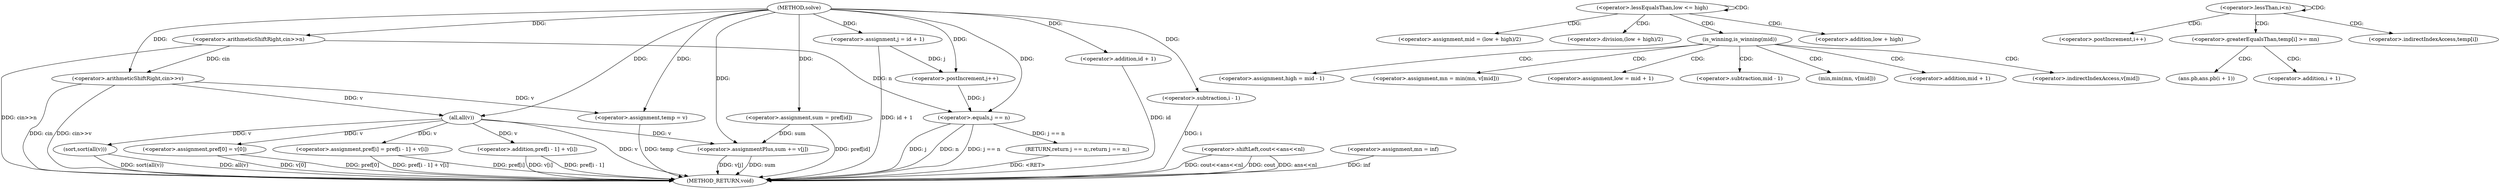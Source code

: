 digraph "solve" {  
"1000342" [label = "(METHOD,solve)" ]
"1000492" [label = "(METHOD_RETURN,void)" ]
"1000345" [label = "(<operator>.arithmeticShiftRight,cin>>n)" ]
"1000349" [label = "(<operator>.arithmeticShiftRight,cin>>v)" ]
"1000353" [label = "(<operator>.assignment,temp = v)" ]
"1000356" [label = "(sort,sort(all(v)))" ]
"1000360" [label = "(<operator>.assignment,pref[0] = v[0])" ]
"1000367" [label = "(<operator>.assignment,pref[i] = pref[i - 1] + v[i])" ]
"1000487" [label = "(<operator>.shiftLeft,cout<<ans<<nl)" ]
"1000382" [label = "(<operator>.assignment,sum = pref[id])" ]
"1000388" [label = "(<operator>.assignment,j = id + 1)" ]
"1000401" [label = "(RETURN,return j == n;,return j == n;)" ]
"1000411" [label = "(<operator>.assignment,mn = inf)" ]
"1000357" [label = "(all,all(v))" ]
"1000371" [label = "(<operator>.addition,pref[i - 1] + v[i])" ]
"1000394" [label = "(<operator>.assignmentPlus,sum += v[j])" ]
"1000399" [label = "(<operator>.postIncrement,j++)" ]
"1000402" [label = "(<operator>.equals,j == n)" ]
"1000390" [label = "(<operator>.addition,id + 1)" ]
"1000374" [label = "(<operator>.subtraction,i - 1)" ]
"1000425" [label = "(<operator>.lessEqualsThan,low <= high)" ]
"1000465" [label = "(<operator>.lessThan,i<n)" ]
"1000468" [label = "(<operator>.postIncrement,i++)" ]
"1000430" [label = "(<operator>.assignment,mid = (low + high)/2)" ]
"1000432" [label = "(<operator>.division,(low + high)/2)" ]
"1000438" [label = "(is_winning,is_winning(mid))" ]
"1000472" [label = "(<operator>.greaterEqualsThan,temp[i] >= mn)" ]
"1000477" [label = "(ans.pb,ans.pb(i + 1))" ]
"1000433" [label = "(<operator>.addition,low + high)" ]
"1000441" [label = "(<operator>.assignment,high = mid - 1)" ]
"1000446" [label = "(<operator>.assignment,mn = min(mn, v[mid]))" ]
"1000454" [label = "(<operator>.assignment,low = mid + 1)" ]
"1000473" [label = "(<operator>.indirectIndexAccess,temp[i])" ]
"1000478" [label = "(<operator>.addition,i + 1)" ]
"1000443" [label = "(<operator>.subtraction,mid - 1)" ]
"1000448" [label = "(min,min(mn, v[mid]))" ]
"1000456" [label = "(<operator>.addition,mid + 1)" ]
"1000450" [label = "(<operator>.indirectIndexAccess,v[mid])" ]
  "1000345" -> "1000492"  [ label = "DDG: cin>>n"] 
  "1000349" -> "1000492"  [ label = "DDG: cin"] 
  "1000349" -> "1000492"  [ label = "DDG: cin>>v"] 
  "1000353" -> "1000492"  [ label = "DDG: temp"] 
  "1000357" -> "1000492"  [ label = "DDG: v"] 
  "1000356" -> "1000492"  [ label = "DDG: all(v)"] 
  "1000356" -> "1000492"  [ label = "DDG: sort(all(v))"] 
  "1000360" -> "1000492"  [ label = "DDG: pref[0]"] 
  "1000360" -> "1000492"  [ label = "DDG: v[0]"] 
  "1000367" -> "1000492"  [ label = "DDG: pref[i]"] 
  "1000374" -> "1000492"  [ label = "DDG: i"] 
  "1000371" -> "1000492"  [ label = "DDG: pref[i - 1]"] 
  "1000371" -> "1000492"  [ label = "DDG: v[i]"] 
  "1000367" -> "1000492"  [ label = "DDG: pref[i - 1] + v[i]"] 
  "1000382" -> "1000492"  [ label = "DDG: pref[id]"] 
  "1000390" -> "1000492"  [ label = "DDG: id"] 
  "1000388" -> "1000492"  [ label = "DDG: id + 1"] 
  "1000394" -> "1000492"  [ label = "DDG: sum"] 
  "1000394" -> "1000492"  [ label = "DDG: v[j]"] 
  "1000402" -> "1000492"  [ label = "DDG: j"] 
  "1000402" -> "1000492"  [ label = "DDG: n"] 
  "1000402" -> "1000492"  [ label = "DDG: j == n"] 
  "1000487" -> "1000492"  [ label = "DDG: cout<<ans<<nl"] 
  "1000487" -> "1000492"  [ label = "DDG: cout"] 
  "1000487" -> "1000492"  [ label = "DDG: ans<<nl"] 
  "1000401" -> "1000492"  [ label = "DDG: <RET>"] 
  "1000411" -> "1000492"  [ label = "DDG: inf"] 
  "1000349" -> "1000353"  [ label = "DDG: v"] 
  "1000342" -> "1000353"  [ label = "DDG: "] 
  "1000357" -> "1000360"  [ label = "DDG: v"] 
  "1000357" -> "1000367"  [ label = "DDG: v"] 
  "1000342" -> "1000345"  [ label = "DDG: "] 
  "1000345" -> "1000349"  [ label = "DDG: cin"] 
  "1000342" -> "1000349"  [ label = "DDG: "] 
  "1000357" -> "1000356"  [ label = "DDG: v"] 
  "1000342" -> "1000388"  [ label = "DDG: "] 
  "1000402" -> "1000401"  [ label = "DDG: j == n"] 
  "1000342" -> "1000357"  [ label = "DDG: "] 
  "1000349" -> "1000357"  [ label = "DDG: v"] 
  "1000357" -> "1000371"  [ label = "DDG: v"] 
  "1000342" -> "1000382"  [ label = "DDG: "] 
  "1000357" -> "1000394"  [ label = "DDG: v"] 
  "1000342" -> "1000390"  [ label = "DDG: "] 
  "1000382" -> "1000394"  [ label = "DDG: sum"] 
  "1000342" -> "1000394"  [ label = "DDG: "] 
  "1000388" -> "1000399"  [ label = "DDG: j"] 
  "1000342" -> "1000399"  [ label = "DDG: "] 
  "1000399" -> "1000402"  [ label = "DDG: j"] 
  "1000342" -> "1000402"  [ label = "DDG: "] 
  "1000345" -> "1000402"  [ label = "DDG: n"] 
  "1000342" -> "1000374"  [ label = "DDG: "] 
  "1000425" -> "1000430"  [ label = "CDG: "] 
  "1000425" -> "1000425"  [ label = "CDG: "] 
  "1000425" -> "1000438"  [ label = "CDG: "] 
  "1000425" -> "1000432"  [ label = "CDG: "] 
  "1000425" -> "1000433"  [ label = "CDG: "] 
  "1000465" -> "1000465"  [ label = "CDG: "] 
  "1000465" -> "1000473"  [ label = "CDG: "] 
  "1000465" -> "1000468"  [ label = "CDG: "] 
  "1000465" -> "1000472"  [ label = "CDG: "] 
  "1000438" -> "1000446"  [ label = "CDG: "] 
  "1000438" -> "1000450"  [ label = "CDG: "] 
  "1000438" -> "1000454"  [ label = "CDG: "] 
  "1000438" -> "1000456"  [ label = "CDG: "] 
  "1000438" -> "1000441"  [ label = "CDG: "] 
  "1000438" -> "1000443"  [ label = "CDG: "] 
  "1000438" -> "1000448"  [ label = "CDG: "] 
  "1000472" -> "1000477"  [ label = "CDG: "] 
  "1000472" -> "1000478"  [ label = "CDG: "] 
}
